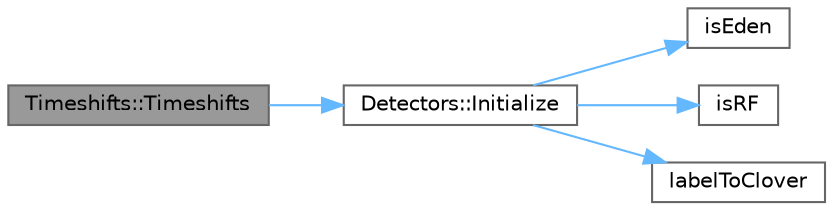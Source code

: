 digraph "Timeshifts::Timeshifts"
{
 // LATEX_PDF_SIZE
  bgcolor="transparent";
  edge [fontname=Helvetica,fontsize=10,labelfontname=Helvetica,labelfontsize=10];
  node [fontname=Helvetica,fontsize=10,shape=box,height=0.2,width=0.4];
  rankdir="LR";
  Node1 [id="Node000001",label="Timeshifts::Timeshifts",height=0.2,width=0.4,color="gray40", fillcolor="grey60", style="filled", fontcolor="black",tooltip=" "];
  Node1 -> Node2 [id="edge1_Node000001_Node000002",color="steelblue1",style="solid",tooltip=" "];
  Node2 [id="Node000002",label="Detectors::Initialize",height=0.2,width=0.4,color="grey40", fillcolor="white", style="filled",URL="$class_detectors.html#a963f106c34db73646119902b8c86f431",tooltip=" "];
  Node2 -> Node3 [id="edge2_Node000002_Node000003",color="steelblue1",style="solid",tooltip=" "];
  Node3 [id="Node000003",label="isEden",height=0.2,width=0.4,color="grey40", fillcolor="white", style="filled",URL="$_detectors_8hpp.html#ab606d5217be03c98e4c1d791e4c456cc",tooltip=" "];
  Node2 -> Node4 [id="edge3_Node000002_Node000004",color="steelblue1",style="solid",tooltip=" "];
  Node4 [id="Node000004",label="isRF",height=0.2,width=0.4,color="grey40", fillcolor="white", style="filled",URL="$_detectors_8hpp.html#a4081c8920cb1432f78b67207810de6a8",tooltip=" "];
  Node2 -> Node5 [id="edge4_Node000002_Node000005",color="steelblue1",style="solid",tooltip=" "];
  Node5 [id="Node000005",label="labelToClover",height=0.2,width=0.4,color="grey40", fillcolor="white", style="filled",URL="$_detectors_8hpp.html#ad8dfa26bdcfba0e7565a7b2bf4c7ada5",tooltip=" "];
}
